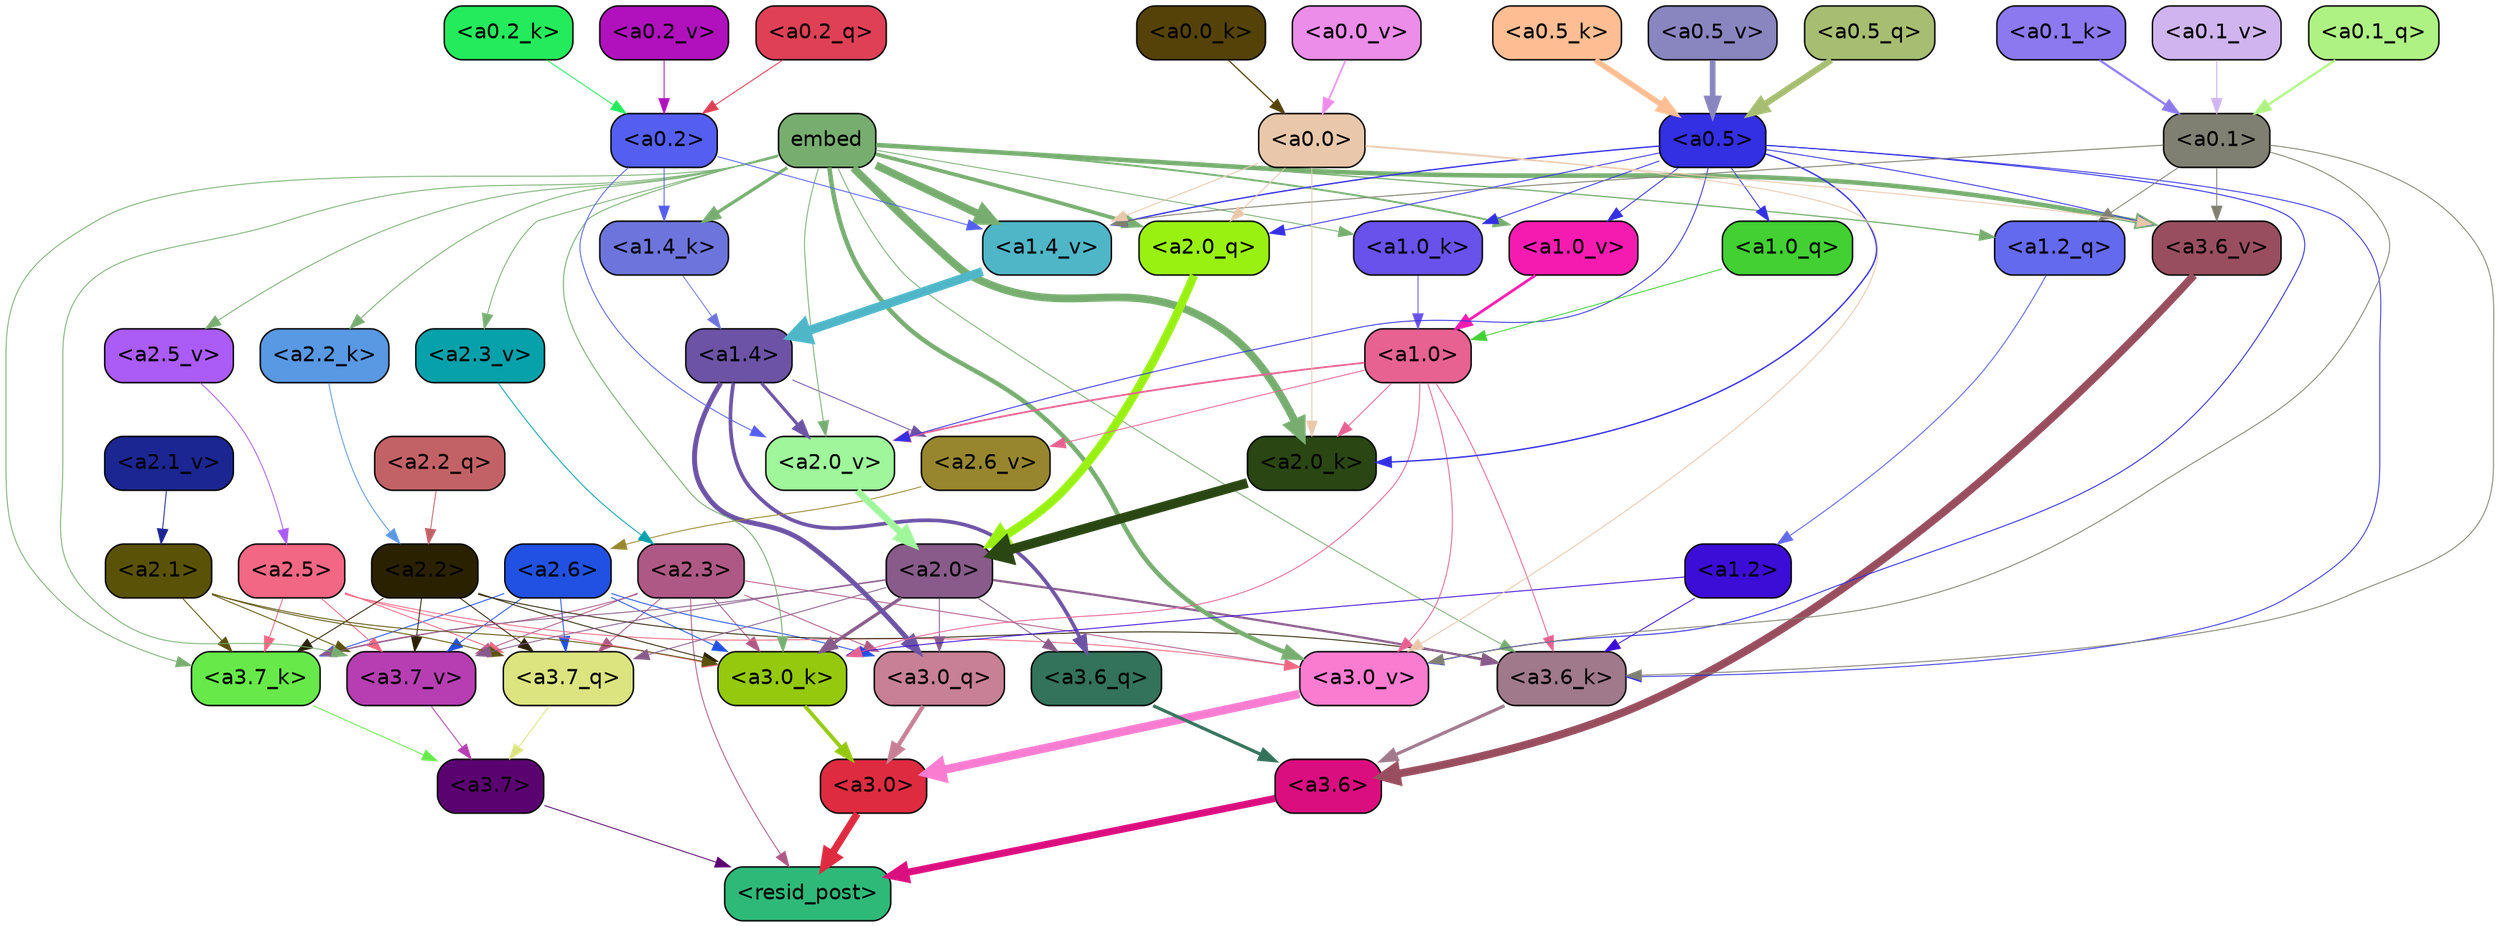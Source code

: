 strict digraph "" {
	graph [bgcolor=transparent,
		layout=dot,
		overlap=false,
		splines=true
	];
	"<a3.7>"	[color=black,
		fillcolor="#5b0271",
		fontname=Helvetica,
		shape=box,
		style="filled, rounded"];
	"<resid_post>"	[color=black,
		fillcolor="#2eb979",
		fontname=Helvetica,
		shape=box,
		style="filled, rounded"];
	"<a3.7>" -> "<resid_post>"	[color="#5b0271",
		penwidth=0.6];
	"<a3.6>"	[color=black,
		fillcolor="#db0e7f",
		fontname=Helvetica,
		shape=box,
		style="filled, rounded"];
	"<a3.6>" -> "<resid_post>"	[color="#db0e7f",
		penwidth=4.7534414529800415];
	"<a3.0>"	[color=black,
		fillcolor="#de2b40",
		fontname=Helvetica,
		shape=box,
		style="filled, rounded"];
	"<a3.0>" -> "<resid_post>"	[color="#de2b40",
		penwidth=4.898576855659485];
	"<a2.3>"	[color=black,
		fillcolor="#ae5885",
		fontname=Helvetica,
		shape=box,
		style="filled, rounded"];
	"<a2.3>" -> "<resid_post>"	[color="#ae5885",
		penwidth=0.6];
	"<a3.7_q>"	[color=black,
		fillcolor="#dce480",
		fontname=Helvetica,
		shape=box,
		style="filled, rounded"];
	"<a2.3>" -> "<a3.7_q>"	[color="#ae5885",
		penwidth=0.6];
	"<a3.0_q>"	[color=black,
		fillcolor="#c78096",
		fontname=Helvetica,
		shape=box,
		style="filled, rounded"];
	"<a2.3>" -> "<a3.0_q>"	[color="#ae5885",
		penwidth=0.6];
	"<a3.7_k>"	[color=black,
		fillcolor="#67e94a",
		fontname=Helvetica,
		shape=box,
		style="filled, rounded"];
	"<a2.3>" -> "<a3.7_k>"	[color="#ae5885",
		penwidth=0.6];
	"<a3.0_k>"	[color=black,
		fillcolor="#94c90d",
		fontname=Helvetica,
		shape=box,
		style="filled, rounded"];
	"<a2.3>" -> "<a3.0_k>"	[color="#ae5885",
		penwidth=0.6];
	"<a3.7_v>"	[color=black,
		fillcolor="#b63eb2",
		fontname=Helvetica,
		shape=box,
		style="filled, rounded"];
	"<a2.3>" -> "<a3.7_v>"	[color="#ae5885",
		penwidth=0.6];
	"<a3.0_v>"	[color=black,
		fillcolor="#fa7cd0",
		fontname=Helvetica,
		shape=box,
		style="filled, rounded"];
	"<a2.3>" -> "<a3.0_v>"	[color="#ae5885",
		penwidth=0.6];
	"<a3.7_q>" -> "<a3.7>"	[color="#dce480",
		penwidth=0.6];
	"<a3.6_q>"	[color=black,
		fillcolor="#33725b",
		fontname=Helvetica,
		shape=box,
		style="filled, rounded"];
	"<a3.6_q>" -> "<a3.6>"	[color="#33725b",
		penwidth=2.160832464694977];
	"<a3.0_q>" -> "<a3.0>"	[color="#c78096",
		penwidth=2.870753765106201];
	"<a3.7_k>" -> "<a3.7>"	[color="#67e94a",
		penwidth=0.6];
	"<a3.6_k>"	[color=black,
		fillcolor="#a0798b",
		fontname=Helvetica,
		shape=box,
		style="filled, rounded"];
	"<a3.6_k>" -> "<a3.6>"	[color="#a0798b",
		penwidth=2.13908451795578];
	"<a3.0_k>" -> "<a3.0>"	[color="#94c90d",
		penwidth=2.520303964614868];
	"<a3.7_v>" -> "<a3.7>"	[color="#b63eb2",
		penwidth=0.6];
	"<a3.6_v>"	[color=black,
		fillcolor="#984e5f",
		fontname=Helvetica,
		shape=box,
		style="filled, rounded"];
	"<a3.6_v>" -> "<a3.6>"	[color="#984e5f",
		penwidth=5.297133803367615];
	"<a3.0_v>" -> "<a3.0>"	[color="#fa7cd0",
		penwidth=5.680712580680847];
	"<a2.6>"	[color=black,
		fillcolor="#2151e2",
		fontname=Helvetica,
		shape=box,
		style="filled, rounded"];
	"<a2.6>" -> "<a3.7_q>"	[color="#2151e2",
		penwidth=0.6];
	"<a2.6>" -> "<a3.0_q>"	[color="#2151e2",
		penwidth=0.6];
	"<a2.6>" -> "<a3.7_k>"	[color="#2151e2",
		penwidth=0.6];
	"<a2.6>" -> "<a3.0_k>"	[color="#2151e2",
		penwidth=0.6];
	"<a2.6>" -> "<a3.7_v>"	[color="#2151e2",
		penwidth=0.6];
	"<a2.5>"	[color=black,
		fillcolor="#f26783",
		fontname=Helvetica,
		shape=box,
		style="filled, rounded"];
	"<a2.5>" -> "<a3.7_q>"	[color="#f26783",
		penwidth=0.6];
	"<a2.5>" -> "<a3.7_k>"	[color="#f26783",
		penwidth=0.6];
	"<a2.5>" -> "<a3.0_k>"	[color="#f26783",
		penwidth=0.6];
	"<a2.5>" -> "<a3.7_v>"	[color="#f26783",
		penwidth=0.6];
	"<a2.5>" -> "<a3.0_v>"	[color="#f26783",
		penwidth=0.6];
	"<a2.2>"	[color=black,
		fillcolor="#2a2100",
		fontname=Helvetica,
		shape=box,
		style="filled, rounded"];
	"<a2.2>" -> "<a3.7_q>"	[color="#2a2100",
		penwidth=0.6];
	"<a2.2>" -> "<a3.7_k>"	[color="#2a2100",
		penwidth=0.6];
	"<a2.2>" -> "<a3.6_k>"	[color="#2a2100",
		penwidth=0.6];
	"<a2.2>" -> "<a3.0_k>"	[color="#2a2100",
		penwidth=0.6];
	"<a2.2>" -> "<a3.7_v>"	[color="#2a2100",
		penwidth=0.6];
	"<a2.1>"	[color=black,
		fillcolor="#5a5207",
		fontname=Helvetica,
		shape=box,
		style="filled, rounded"];
	"<a2.1>" -> "<a3.7_q>"	[color="#5a5207",
		penwidth=0.6];
	"<a2.1>" -> "<a3.7_k>"	[color="#5a5207",
		penwidth=0.6];
	"<a2.1>" -> "<a3.0_k>"	[color="#5a5207",
		penwidth=0.6];
	"<a2.1>" -> "<a3.7_v>"	[color="#5a5207",
		penwidth=0.6];
	"<a2.0>"	[color=black,
		fillcolor="#885b8a",
		fontname=Helvetica,
		shape=box,
		style="filled, rounded"];
	"<a2.0>" -> "<a3.7_q>"	[color="#885b8a",
		penwidth=0.6];
	"<a2.0>" -> "<a3.6_q>"	[color="#885b8a",
		penwidth=0.6];
	"<a2.0>" -> "<a3.0_q>"	[color="#885b8a",
		penwidth=0.6];
	"<a2.0>" -> "<a3.7_k>"	[color="#885b8a",
		penwidth=0.6];
	"<a2.0>" -> "<a3.6_k>"	[color="#885b8a",
		penwidth=1.4957321882247925];
	"<a2.0>" -> "<a3.0_k>"	[color="#885b8a",
		penwidth=2.18752121925354];
	"<a2.0>" -> "<a3.7_v>"	[color="#885b8a",
		penwidth=0.6];
	"<a1.4>"	[color=black,
		fillcolor="#6c53a5",
		fontname=Helvetica,
		shape=box,
		style="filled, rounded"];
	"<a1.4>" -> "<a3.6_q>"	[color="#6c53a5",
		penwidth=2.4829938411712646];
	"<a1.4>" -> "<a3.0_q>"	[color="#6c53a5",
		penwidth=3.299744725227356];
	"<a2.6_v>"	[color=black,
		fillcolor="#97862e",
		fontname=Helvetica,
		shape=box,
		style="filled, rounded"];
	"<a1.4>" -> "<a2.6_v>"	[color="#6c53a5",
		penwidth=0.6];
	"<a2.0_v>"	[color=black,
		fillcolor="#9ff69b",
		fontname=Helvetica,
		shape=box,
		style="filled, rounded"];
	"<a1.4>" -> "<a2.0_v>"	[color="#6c53a5",
		penwidth=2.092592429369688];
	embed	[color=black,
		fillcolor="#77ae70",
		fontname=Helvetica,
		shape=box,
		style="filled, rounded"];
	embed -> "<a3.7_k>"	[color="#77ae70",
		penwidth=0.6];
	embed -> "<a3.6_k>"	[color="#77ae70",
		penwidth=0.6];
	embed -> "<a3.0_k>"	[color="#77ae70",
		penwidth=0.6394047290086746];
	embed -> "<a3.7_v>"	[color="#77ae70",
		penwidth=0.6];
	embed -> "<a3.6_v>"	[color="#77ae70",
		penwidth=3.067279100418091];
	embed -> "<a3.0_v>"	[color="#77ae70",
		penwidth=3.0212591886520386];
	"<a2.0_q>"	[color=black,
		fillcolor="#99f112",
		fontname=Helvetica,
		shape=box,
		style="filled, rounded"];
	embed -> "<a2.0_q>"	[color="#77ae70",
		penwidth=2.5355080366134644];
	"<a2.2_k>"	[color=black,
		fillcolor="#5998e3",
		fontname=Helvetica,
		shape=box,
		style="filled, rounded"];
	embed -> "<a2.2_k>"	[color="#77ae70",
		penwidth=0.6];
	"<a2.0_k>"	[color=black,
		fillcolor="#294613",
		fontname=Helvetica,
		shape=box,
		style="filled, rounded"];
	embed -> "<a2.0_k>"	[color="#77ae70",
		penwidth=5.2180726528167725];
	"<a2.5_v>"	[color=black,
		fillcolor="#ab5bf6",
		fontname=Helvetica,
		shape=box,
		style="filled, rounded"];
	embed -> "<a2.5_v>"	[color="#77ae70",
		penwidth=0.6];
	"<a2.3_v>"	[color=black,
		fillcolor="#06a1aa",
		fontname=Helvetica,
		shape=box,
		style="filled, rounded"];
	embed -> "<a2.3_v>"	[color="#77ae70",
		penwidth=0.6];
	embed -> "<a2.0_v>"	[color="#77ae70",
		penwidth=0.6];
	"<a1.2_q>"	[color=black,
		fillcolor="#646aee",
		fontname=Helvetica,
		shape=box,
		style="filled, rounded"];
	embed -> "<a1.2_q>"	[color="#77ae70",
		penwidth=0.8094894886016846];
	"<a1.4_k>"	[color=black,
		fillcolor="#6d75dc",
		fontname=Helvetica,
		shape=box,
		style="filled, rounded"];
	embed -> "<a1.4_k>"	[color="#77ae70",
		penwidth=2.1732678413391113];
	"<a1.0_k>"	[color=black,
		fillcolor="#6951eb",
		fontname=Helvetica,
		shape=box,
		style="filled, rounded"];
	embed -> "<a1.0_k>"	[color="#77ae70",
		penwidth=0.6];
	"<a1.4_v>"	[color=black,
		fillcolor="#4fb6c8",
		fontname=Helvetica,
		shape=box,
		style="filled, rounded"];
	embed -> "<a1.4_v>"	[color="#77ae70",
		penwidth=5.162249565124512];
	"<a1.0_v>"	[color=black,
		fillcolor="#f61bb0",
		fontname=Helvetica,
		shape=box,
		style="filled, rounded"];
	embed -> "<a1.0_v>"	[color="#77ae70",
		penwidth=1.26457279920578];
	"<a1.2>"	[color=black,
		fillcolor="#3c0dd7",
		fontname=Helvetica,
		shape=box,
		style="filled, rounded"];
	"<a1.2>" -> "<a3.6_k>"	[color="#3c0dd7",
		penwidth=0.6];
	"<a1.2>" -> "<a3.0_k>"	[color="#3c0dd7",
		penwidth=0.6];
	"<a1.0>"	[color=black,
		fillcolor="#e76291",
		fontname=Helvetica,
		shape=box,
		style="filled, rounded"];
	"<a1.0>" -> "<a3.6_k>"	[color="#e76291",
		penwidth=0.6];
	"<a1.0>" -> "<a3.0_k>"	[color="#e76291",
		penwidth=0.6];
	"<a1.0>" -> "<a3.0_v>"	[color="#e76291",
		penwidth=0.6];
	"<a1.0>" -> "<a2.0_k>"	[color="#e76291",
		penwidth=0.6];
	"<a1.0>" -> "<a2.6_v>"	[color="#e76291",
		penwidth=0.6];
	"<a1.0>" -> "<a2.0_v>"	[color="#e76291",
		penwidth=1.2132605910301208];
	"<a0.5>"	[color=black,
		fillcolor="#332fe3",
		fontname=Helvetica,
		shape=box,
		style="filled, rounded"];
	"<a0.5>" -> "<a3.6_k>"	[color="#332fe3",
		penwidth=0.6];
	"<a0.5>" -> "<a3.6_v>"	[color="#332fe3",
		penwidth=0.6];
	"<a0.5>" -> "<a3.0_v>"	[color="#332fe3",
		penwidth=0.648682102560997];
	"<a0.5>" -> "<a2.0_q>"	[color="#332fe3",
		penwidth=0.6];
	"<a0.5>" -> "<a2.0_k>"	[color="#332fe3",
		penwidth=0.9236047863960266];
	"<a0.5>" -> "<a2.0_v>"	[color="#332fe3",
		penwidth=0.6];
	"<a1.0_q>"	[color=black,
		fillcolor="#42d033",
		fontname=Helvetica,
		shape=box,
		style="filled, rounded"];
	"<a0.5>" -> "<a1.0_q>"	[color="#332fe3",
		penwidth=0.6];
	"<a0.5>" -> "<a1.0_k>"	[color="#332fe3",
		penwidth=0.6];
	"<a0.5>" -> "<a1.4_v>"	[color="#332fe3",
		penwidth=0.8783596754074097];
	"<a0.5>" -> "<a1.0_v>"	[color="#332fe3",
		penwidth=0.6];
	"<a0.1>"	[color=black,
		fillcolor="#808072",
		fontname=Helvetica,
		shape=box,
		style="filled, rounded"];
	"<a0.1>" -> "<a3.6_k>"	[color="#808072",
		penwidth=0.6];
	"<a0.1>" -> "<a3.6_v>"	[color="#808072",
		penwidth=0.6];
	"<a0.1>" -> "<a3.0_v>"	[color="#808072",
		penwidth=0.6];
	"<a0.1>" -> "<a1.2_q>"	[color="#808072",
		penwidth=0.6];
	"<a0.1>" -> "<a1.4_v>"	[color="#808072",
		penwidth=0.6490728855133057];
	"<a0.0>"	[color=black,
		fillcolor="#e9c7ab",
		fontname=Helvetica,
		shape=box,
		style="filled, rounded"];
	"<a0.0>" -> "<a3.6_v>"	[color="#e9c7ab",
		penwidth=0.6];
	"<a0.0>" -> "<a3.0_v>"	[color="#e9c7ab",
		penwidth=0.6];
	"<a0.0>" -> "<a2.0_q>"	[color="#e9c7ab",
		penwidth=0.6];
	"<a0.0>" -> "<a2.0_k>"	[color="#e9c7ab",
		penwidth=0.6];
	"<a0.0>" -> "<a1.4_v>"	[color="#e9c7ab",
		penwidth=0.6];
	"<a2.2_q>"	[color=black,
		fillcolor="#c36266",
		fontname=Helvetica,
		shape=box,
		style="filled, rounded"];
	"<a2.2_q>" -> "<a2.2>"	[color="#c36266",
		penwidth=0.6];
	"<a2.0_q>" -> "<a2.0>"	[color="#99f112",
		penwidth=5.681910276412964];
	"<a2.2_k>" -> "<a2.2>"	[color="#5998e3",
		penwidth=0.6];
	"<a2.0_k>" -> "<a2.0>"	[color="#294613",
		penwidth=6.447777509689331];
	"<a2.6_v>" -> "<a2.6>"	[color="#97862e",
		penwidth=0.6];
	"<a2.5_v>" -> "<a2.5>"	[color="#ab5bf6",
		penwidth=0.6];
	"<a2.3_v>" -> "<a2.3>"	[color="#06a1aa",
		penwidth=0.6];
	"<a2.1_v>"	[color=black,
		fillcolor="#1b2692",
		fontname=Helvetica,
		shape=box,
		style="filled, rounded"];
	"<a2.1_v>" -> "<a2.1>"	[color="#1b2692",
		penwidth=0.6];
	"<a2.0_v>" -> "<a2.0>"	[color="#9ff69b",
		penwidth=4.5695202350616455];
	"<a0.2>"	[color=black,
		fillcolor="#545ff1",
		fontname=Helvetica,
		shape=box,
		style="filled, rounded"];
	"<a0.2>" -> "<a2.0_v>"	[color="#545ff1",
		penwidth=0.6];
	"<a0.2>" -> "<a1.4_k>"	[color="#545ff1",
		penwidth=0.6];
	"<a0.2>" -> "<a1.4_v>"	[color="#545ff1",
		penwidth=0.6];
	"<a1.2_q>" -> "<a1.2>"	[color="#646aee",
		penwidth=0.6769798994064331];
	"<a1.0_q>" -> "<a1.0>"	[color="#42d033",
		penwidth=0.6];
	"<a1.4_k>" -> "<a1.4>"	[color="#6d75dc",
		penwidth=0.6];
	"<a1.0_k>" -> "<a1.0>"	[color="#6951eb",
		penwidth=0.6];
	"<a1.4_v>" -> "<a1.4>"	[color="#4fb6c8",
		penwidth=6.016597509384155];
	"<a1.0_v>" -> "<a1.0>"	[color="#f61bb0",
		penwidth=1.8562973737716675];
	"<a0.5_q>"	[color=black,
		fillcolor="#a7be72",
		fontname=Helvetica,
		shape=box,
		style="filled, rounded"];
	"<a0.5_q>" -> "<a0.5>"	[color="#a7be72",
		penwidth=4.176325984299183];
	"<a0.2_q>"	[color=black,
		fillcolor="#df4056",
		fontname=Helvetica,
		shape=box,
		style="filled, rounded"];
	"<a0.2_q>" -> "<a0.2>"	[color="#df4056",
		penwidth=0.6484866142272949];
	"<a0.1_q>"	[color=black,
		fillcolor="#aff284",
		fontname=Helvetica,
		shape=box,
		style="filled, rounded"];
	"<a0.1_q>" -> "<a0.1>"	[color="#aff284",
		penwidth=1.571044921875];
	"<a0.5_k>"	[color=black,
		fillcolor="#ffbd93",
		fontname=Helvetica,
		shape=box,
		style="filled, rounded"];
	"<a0.5_k>" -> "<a0.5>"	[color="#ffbd93",
		penwidth=3.7953722774982452];
	"<a0.2_k>"	[color=black,
		fillcolor="#23eb5c",
		fontname=Helvetica,
		shape=box,
		style="filled, rounded"];
	"<a0.2_k>" -> "<a0.2>"	[color="#23eb5c",
		penwidth=0.6];
	"<a0.1_k>"	[color=black,
		fillcolor="#8c79f0",
		fontname=Helvetica,
		shape=box,
		style="filled, rounded"];
	"<a0.1_k>" -> "<a0.1>"	[color="#8c79f0",
		penwidth=1.483607530593872];
	"<a0.0_k>"	[color=black,
		fillcolor="#554209",
		fontname=Helvetica,
		shape=box,
		style="filled, rounded"];
	"<a0.0_k>" -> "<a0.0>"	[color="#554209",
		penwidth=0.8216795921325684];
	"<a0.5_v>"	[color=black,
		fillcolor="#8985bf",
		fontname=Helvetica,
		shape=box,
		style="filled, rounded"];
	"<a0.5_v>" -> "<a0.5>"	[color="#8985bf",
		penwidth=3.805475652217865];
	"<a0.2_v>"	[color=black,
		fillcolor="#b011bd",
		fontname=Helvetica,
		shape=box,
		style="filled, rounded"];
	"<a0.2_v>" -> "<a0.2>"	[color="#b011bd",
		penwidth=0.6];
	"<a0.1_v>"	[color=black,
		fillcolor="#d0b4f0",
		fontname=Helvetica,
		shape=box,
		style="filled, rounded"];
	"<a0.1_v>" -> "<a0.1>"	[color="#d0b4f0",
		penwidth=0.6855120658874512];
	"<a0.0_v>"	[color=black,
		fillcolor="#eb8de9",
		fontname=Helvetica,
		shape=box,
		style="filled, rounded"];
	"<a0.0_v>" -> "<a0.0>"	[color="#eb8de9",
		penwidth=1.1353182792663574];
}
